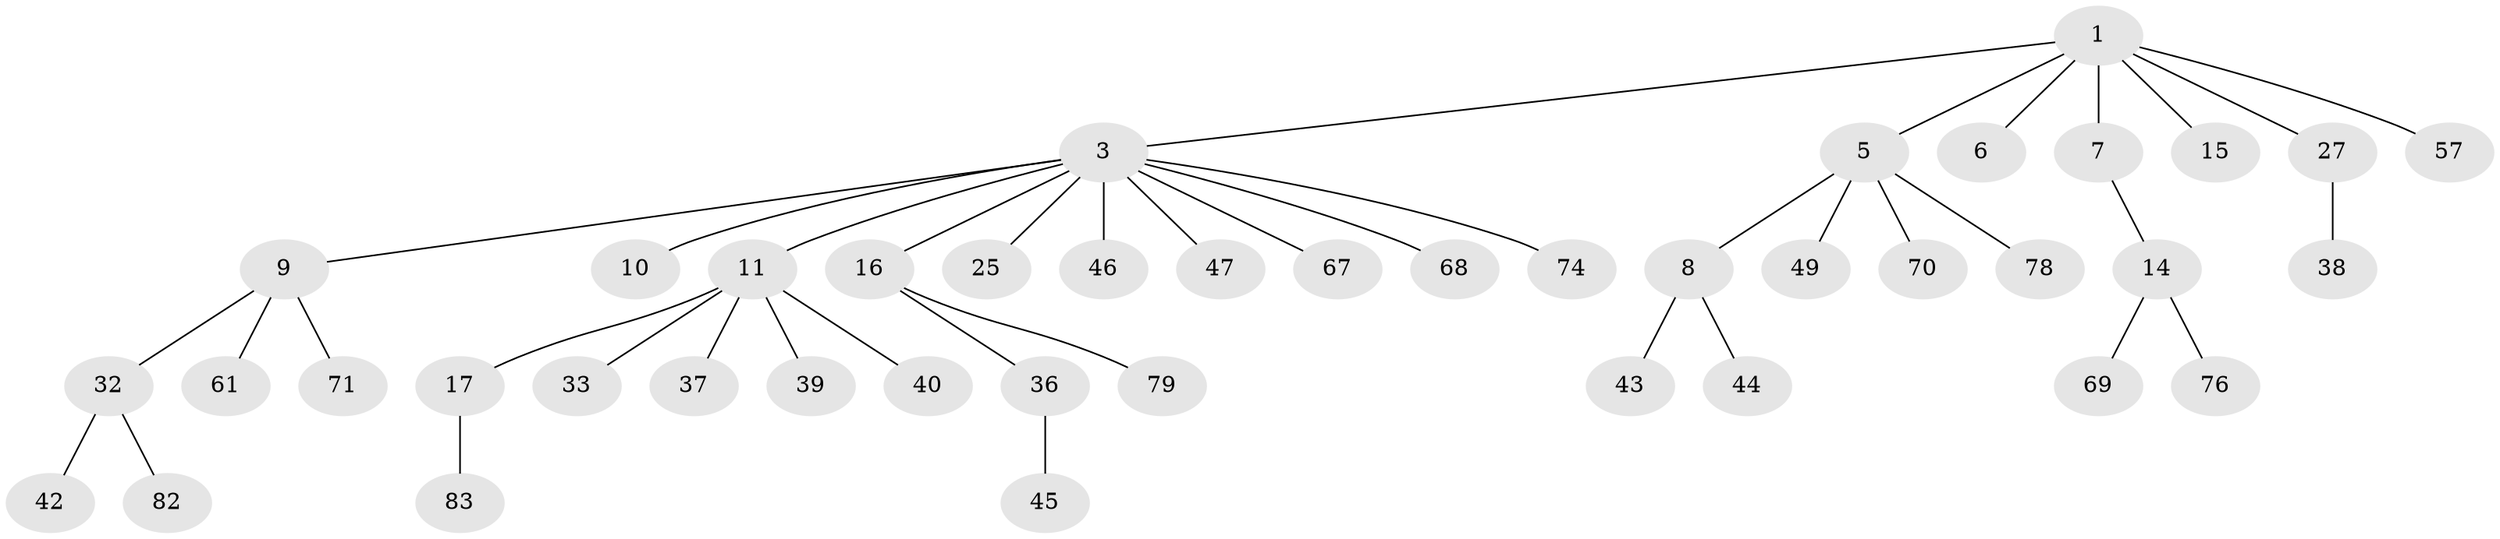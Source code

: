 // original degree distribution, {2: 0.2857142857142857, 7: 0.011904761904761904, 6: 0.011904761904761904, 4: 0.10714285714285714, 5: 0.011904761904761904, 3: 0.09523809523809523, 1: 0.47619047619047616}
// Generated by graph-tools (version 1.1) at 2025/15/03/09/25 04:15:41]
// undirected, 42 vertices, 41 edges
graph export_dot {
graph [start="1"]
  node [color=gray90,style=filled];
  1 [super="+2"];
  3 [super="+4+29+12+26"];
  5 [super="+23+18"];
  6 [super="+60+28+50"];
  7;
  8 [super="+58"];
  9 [super="+31"];
  10 [super="+73"];
  11 [super="+22+13"];
  14 [super="+63+41+19"];
  15 [super="+75"];
  16 [super="+65+53"];
  17 [super="+21"];
  25 [super="+54"];
  27;
  32 [super="+34"];
  33;
  36;
  37;
  38;
  39;
  40;
  42;
  43;
  44;
  45 [super="+77"];
  46;
  47 [super="+59"];
  49;
  57 [super="+64+66"];
  61;
  67;
  68;
  69;
  70 [super="+80"];
  71;
  74;
  76;
  78;
  79;
  82;
  83;
  1 -- 6;
  1 -- 3;
  1 -- 5;
  1 -- 7;
  1 -- 57;
  1 -- 27;
  1 -- 15;
  3 -- 9;
  3 -- 11;
  3 -- 10;
  3 -- 47;
  3 -- 46;
  3 -- 16;
  3 -- 25;
  3 -- 67;
  3 -- 74;
  3 -- 68;
  5 -- 8;
  5 -- 49;
  5 -- 70;
  5 -- 78;
  7 -- 14;
  8 -- 43;
  8 -- 44;
  9 -- 32;
  9 -- 61;
  9 -- 71;
  11 -- 17;
  11 -- 33;
  11 -- 40;
  11 -- 37;
  11 -- 39;
  14 -- 69;
  14 -- 76;
  16 -- 36;
  16 -- 79;
  17 -- 83;
  27 -- 38;
  32 -- 42;
  32 -- 82;
  36 -- 45;
}
